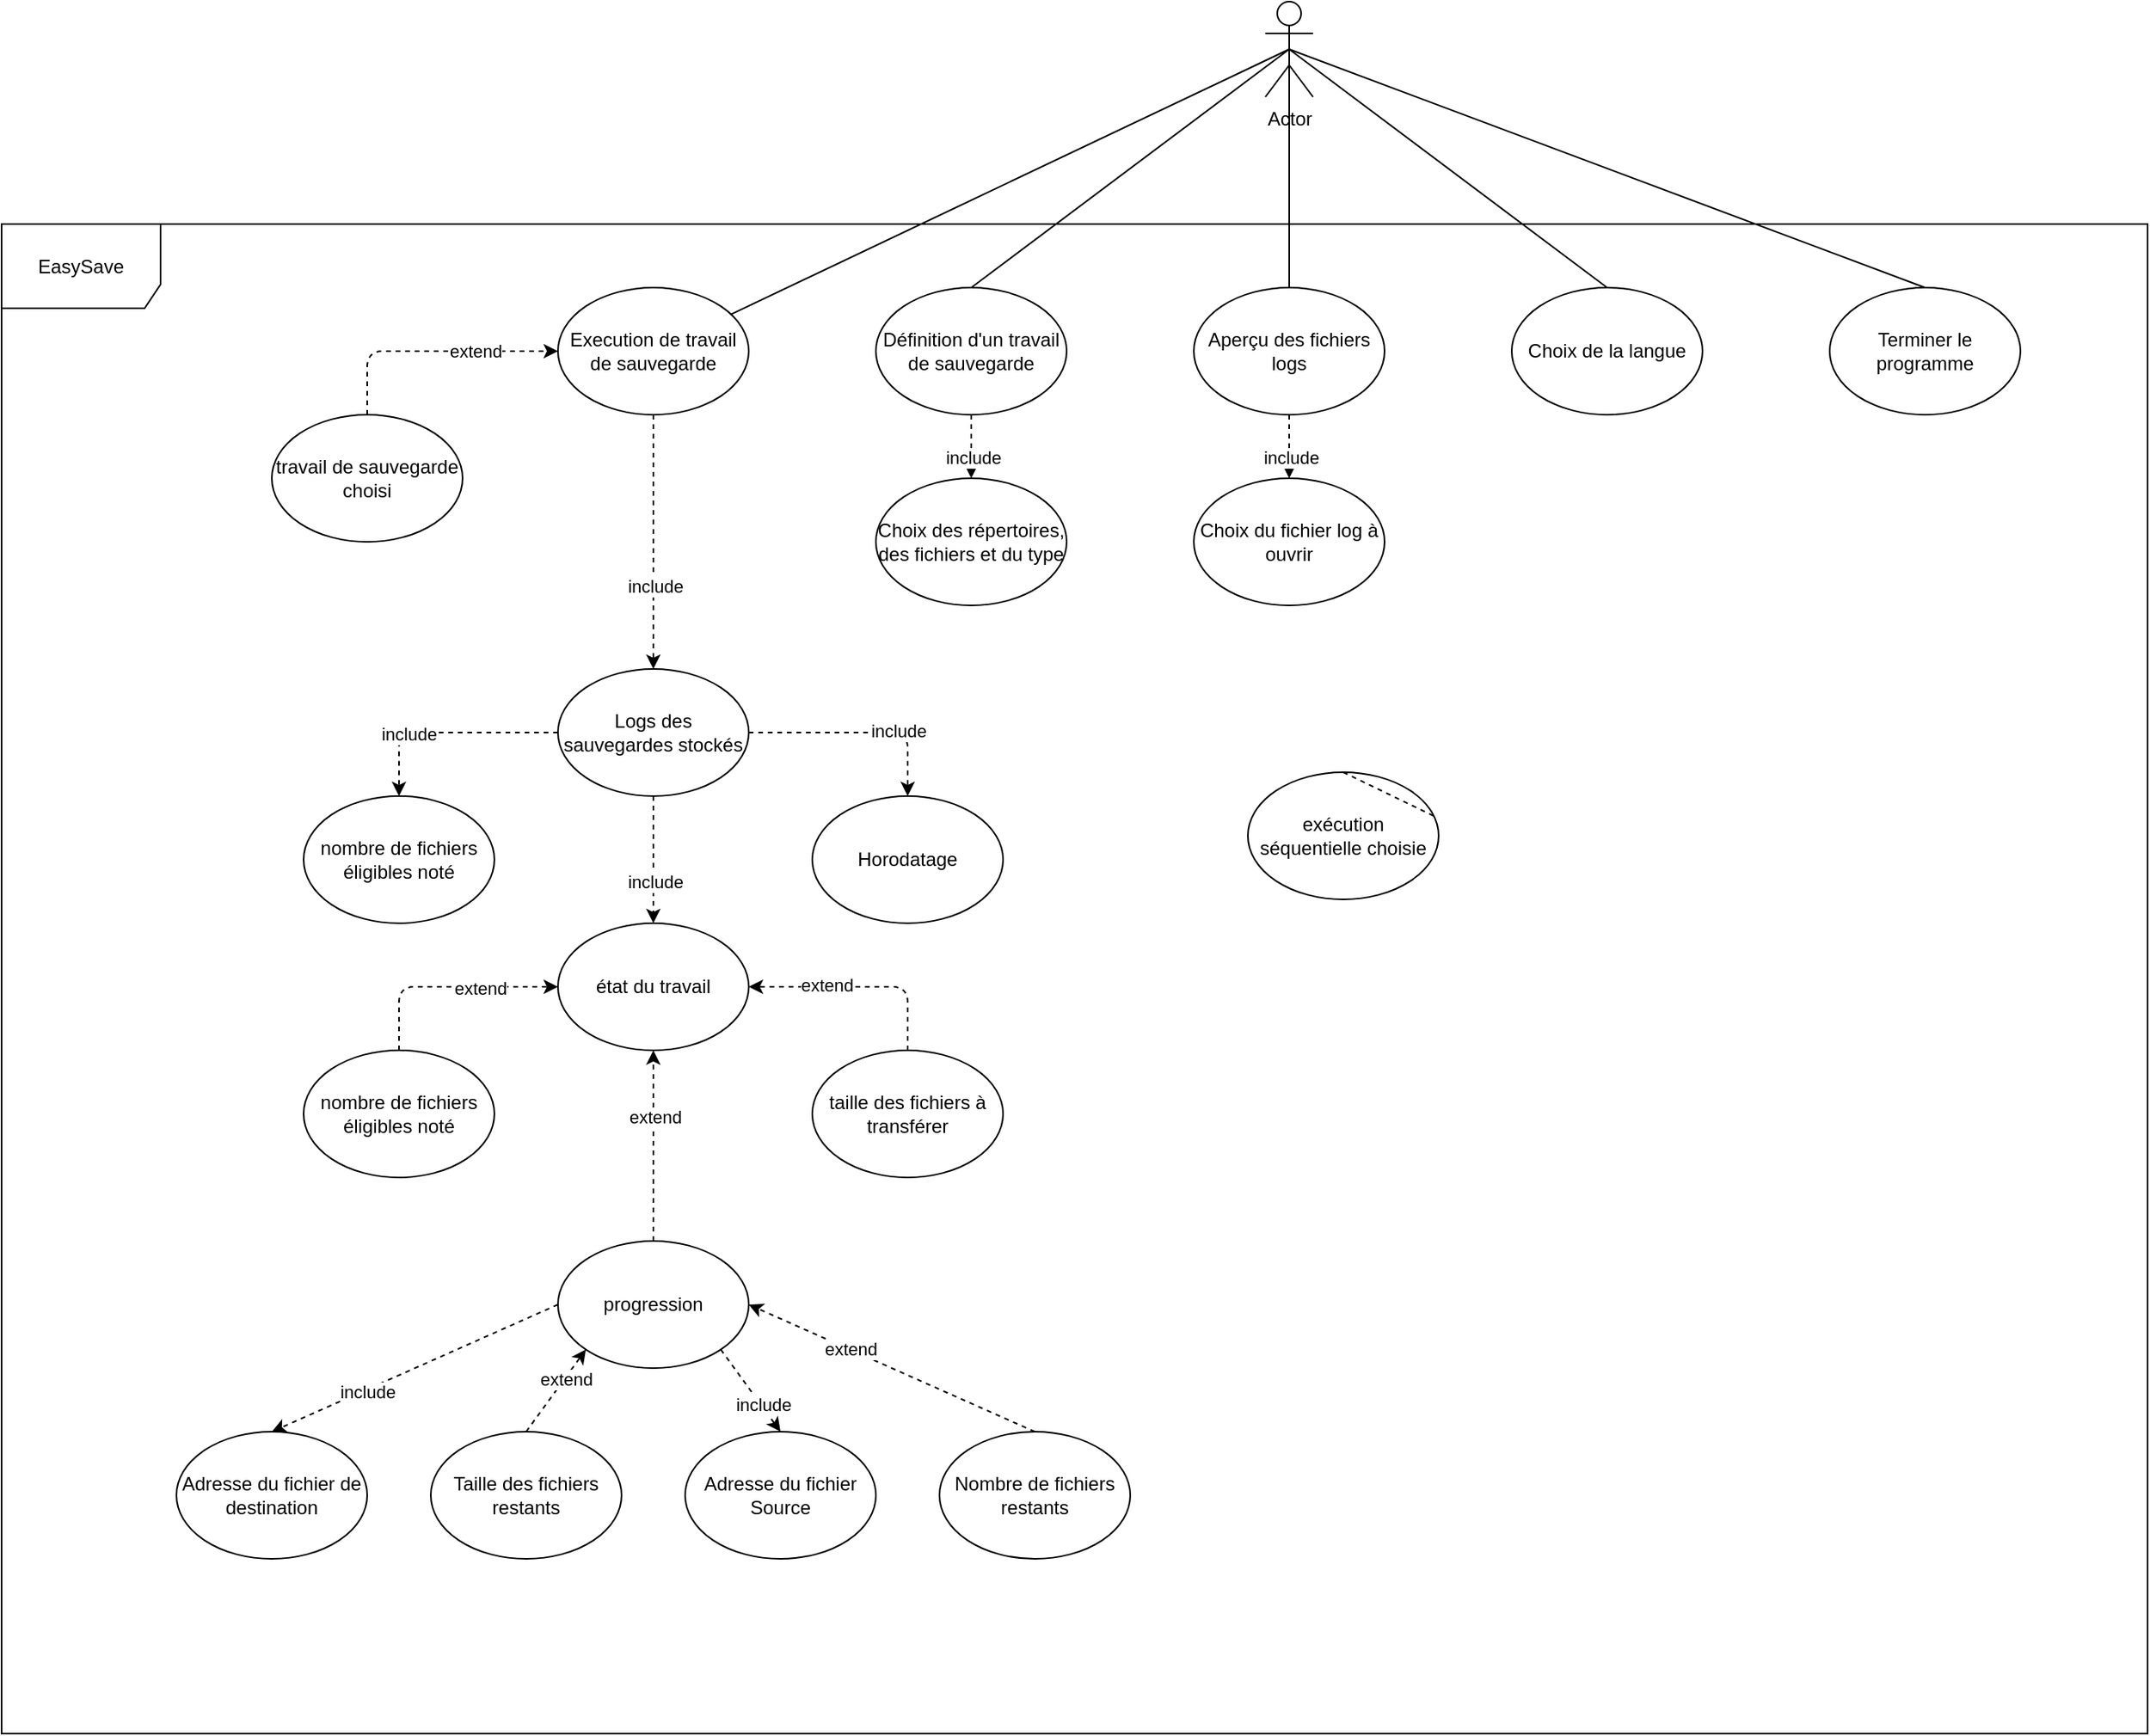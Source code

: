 <mxfile version="20.3.0" type="device"><diagram id="PEI1z6VASNMaP6OWY-YT" name="Page-1"><mxGraphModel dx="2249" dy="865" grid="1" gridSize="10" guides="1" tooltips="1" connect="1" arrows="1" fold="1" page="1" pageScale="1" pageWidth="827" pageHeight="1169" math="0" shadow="0"><root><mxCell id="0"/><mxCell id="1" parent="0"/><mxCell id="6cghmdJY8G3IrNBD7zmn-86" value="EasySave" style="shape=umlFrame;whiteSpace=wrap;html=1;width=100;height=53;" parent="1" vertex="1"><mxGeometry x="-430" y="160" width="1350" height="950" as="geometry"/></mxCell><mxCell id="6cghmdJY8G3IrNBD7zmn-1" value="Actor" style="shape=umlActor;verticalLabelPosition=bottom;verticalAlign=top;html=1;outlineConnect=0;" parent="1" vertex="1"><mxGeometry x="365" y="20" width="30" height="60" as="geometry"/></mxCell><mxCell id="6cghmdJY8G3IrNBD7zmn-5" value="Choix de la langue" style="ellipse;whiteSpace=wrap;html=1;" parent="1" vertex="1"><mxGeometry x="520" y="200" width="120" height="80" as="geometry"/></mxCell><mxCell id="6cghmdJY8G3IrNBD7zmn-6" value="" style="endArrow=none;html=1;exitX=0.5;exitY=0;exitDx=0;exitDy=0;entryX=0.5;entryY=0.5;entryDx=0;entryDy=0;entryPerimeter=0;" parent="1" source="6cghmdJY8G3IrNBD7zmn-5" target="6cghmdJY8G3IrNBD7zmn-1" edge="1"><mxGeometry width="50" height="50" relative="1" as="geometry"><mxPoint x="410" y="440" as="sourcePoint"/><mxPoint x="460" y="390" as="targetPoint"/></mxGeometry></mxCell><mxCell id="6cghmdJY8G3IrNBD7zmn-7" value="Execution de travail de sauvegarde" style="ellipse;whiteSpace=wrap;html=1;" parent="1" vertex="1"><mxGeometry x="-80" y="200" width="120" height="80" as="geometry"/></mxCell><mxCell id="6cghmdJY8G3IrNBD7zmn-8" value="" style="endArrow=none;html=1;entryX=0.5;entryY=0.5;entryDx=0;entryDy=0;entryPerimeter=0;" parent="1" source="6cghmdJY8G3IrNBD7zmn-7" target="6cghmdJY8G3IrNBD7zmn-1" edge="1"><mxGeometry width="50" height="50" relative="1" as="geometry"><mxPoint x="240" y="330" as="sourcePoint"/><mxPoint x="409" y="160" as="targetPoint"/></mxGeometry></mxCell><mxCell id="6cghmdJY8G3IrNBD7zmn-10" value="travail de sauvegarde choisi" style="ellipse;whiteSpace=wrap;html=1;" parent="1" vertex="1"><mxGeometry x="-260" y="280" width="120" height="80" as="geometry"/></mxCell><mxCell id="6cghmdJY8G3IrNBD7zmn-11" value="exécution séquentielle choisie" style="ellipse;whiteSpace=wrap;html=1;" parent="1" vertex="1"><mxGeometry x="354" y="505" width="120" height="80" as="geometry"/></mxCell><mxCell id="6cghmdJY8G3IrNBD7zmn-21" value="Logs des sauvegardes stockés" style="ellipse;whiteSpace=wrap;html=1;" parent="1" vertex="1"><mxGeometry x="-80" y="440" width="120" height="80" as="geometry"/></mxCell><mxCell id="6cghmdJY8G3IrNBD7zmn-24" value="" style="html=1;labelBackgroundColor=#ffffff;startArrow=none;startFill=0;startSize=6;endArrow=classic;endFill=1;endSize=6;jettySize=auto;orthogonalLoop=1;strokeWidth=1;dashed=1;fontSize=14;exitX=0.5;exitY=0;exitDx=0;exitDy=0;entryX=0;entryY=0.5;entryDx=0;entryDy=0;" parent="1" source="6cghmdJY8G3IrNBD7zmn-10" target="6cghmdJY8G3IrNBD7zmn-7" edge="1"><mxGeometry width="60" height="60" relative="1" as="geometry"><mxPoint x="400" y="490" as="sourcePoint"/><mxPoint x="460" y="430" as="targetPoint"/><Array as="points"><mxPoint x="-200" y="240"/></Array></mxGeometry></mxCell><mxCell id="6cghmdJY8G3IrNBD7zmn-27" value="extend" style="edgeLabel;html=1;align=center;verticalAlign=middle;resizable=0;points=[];" parent="6cghmdJY8G3IrNBD7zmn-24" vertex="1" connectable="0"><mxGeometry x="0.342" relative="1" as="geometry"><mxPoint as="offset"/></mxGeometry></mxCell><mxCell id="6cghmdJY8G3IrNBD7zmn-25" value="" style="html=1;labelBackgroundColor=#ffffff;startArrow=none;startFill=0;startSize=6;endArrow=classic;endFill=1;endSize=6;jettySize=auto;orthogonalLoop=1;strokeWidth=1;dashed=1;fontSize=14;exitX=0.5;exitY=1;exitDx=0;exitDy=0;entryX=0.5;entryY=0;entryDx=0;entryDy=0;" parent="1" source="6cghmdJY8G3IrNBD7zmn-7" target="6cghmdJY8G3IrNBD7zmn-21" edge="1"><mxGeometry width="60" height="60" relative="1" as="geometry"><mxPoint x="410" y="500" as="sourcePoint"/><mxPoint x="470" y="440" as="targetPoint"/></mxGeometry></mxCell><mxCell id="6cghmdJY8G3IrNBD7zmn-29" value="include" style="edgeLabel;html=1;align=center;verticalAlign=middle;resizable=0;points=[];" parent="6cghmdJY8G3IrNBD7zmn-25" vertex="1" connectable="0"><mxGeometry x="0.344" y="1" relative="1" as="geometry"><mxPoint as="offset"/></mxGeometry></mxCell><mxCell id="6cghmdJY8G3IrNBD7zmn-34" value="état du travail" style="ellipse;whiteSpace=wrap;html=1;" parent="1" vertex="1"><mxGeometry x="-80" y="600" width="120" height="80" as="geometry"/></mxCell><mxCell id="6cghmdJY8G3IrNBD7zmn-46" value="" style="html=1;labelBackgroundColor=#ffffff;startArrow=none;startFill=0;startSize=6;endArrow=classic;endFill=1;endSize=6;jettySize=auto;orthogonalLoop=1;strokeWidth=1;dashed=1;fontSize=14;exitX=0.5;exitY=1;exitDx=0;exitDy=0;entryX=0.5;entryY=0;entryDx=0;entryDy=0;" parent="1" source="6cghmdJY8G3IrNBD7zmn-21" target="6cghmdJY8G3IrNBD7zmn-34" edge="1"><mxGeometry width="60" height="60" relative="1" as="geometry"><mxPoint x="60" y="730" as="sourcePoint"/><mxPoint x="70" y="640" as="targetPoint"/><Array as="points"/></mxGeometry></mxCell><mxCell id="6cghmdJY8G3IrNBD7zmn-47" value="include" style="edgeLabel;html=1;align=center;verticalAlign=middle;resizable=0;points=[];" parent="6cghmdJY8G3IrNBD7zmn-46" vertex="1" connectable="0"><mxGeometry x="0.344" y="1" relative="1" as="geometry"><mxPoint as="offset"/></mxGeometry></mxCell><mxCell id="6cghmdJY8G3IrNBD7zmn-48" value="nombre de fichiers éligibles noté" style="ellipse;whiteSpace=wrap;html=1;" parent="1" vertex="1"><mxGeometry x="-240" y="520" width="120" height="80" as="geometry"/></mxCell><mxCell id="6cghmdJY8G3IrNBD7zmn-50" value="Horodatage" style="ellipse;whiteSpace=wrap;html=1;" parent="1" vertex="1"><mxGeometry x="80" y="520" width="120" height="80" as="geometry"/></mxCell><mxCell id="6cghmdJY8G3IrNBD7zmn-52" value="nombre de fichiers éligibles noté" style="ellipse;whiteSpace=wrap;html=1;" parent="1" vertex="1"><mxGeometry x="-240" y="680" width="120" height="80" as="geometry"/></mxCell><mxCell id="6cghmdJY8G3IrNBD7zmn-53" value="" style="html=1;labelBackgroundColor=#ffffff;startArrow=none;startFill=0;startSize=6;endArrow=classic;endFill=1;endSize=6;jettySize=auto;orthogonalLoop=1;strokeWidth=1;dashed=1;fontSize=14;entryX=0.5;entryY=0;entryDx=0;entryDy=0;exitX=1;exitY=0.5;exitDx=0;exitDy=0;" parent="1" source="6cghmdJY8G3IrNBD7zmn-21" target="6cghmdJY8G3IrNBD7zmn-50" edge="1"><mxGeometry width="60" height="60" relative="1" as="geometry"><mxPoint x="180" y="790" as="sourcePoint"/><mxPoint x="80" y="650" as="targetPoint"/><Array as="points"><mxPoint x="140" y="480"/></Array></mxGeometry></mxCell><mxCell id="6cghmdJY8G3IrNBD7zmn-54" value="include" style="edgeLabel;html=1;align=center;verticalAlign=middle;resizable=0;points=[];" parent="6cghmdJY8G3IrNBD7zmn-53" vertex="1" connectable="0"><mxGeometry x="0.344" y="1" relative="1" as="geometry"><mxPoint as="offset"/></mxGeometry></mxCell><mxCell id="6cghmdJY8G3IrNBD7zmn-58" value="" style="html=1;labelBackgroundColor=#ffffff;startArrow=none;startFill=0;startSize=6;endArrow=classic;endFill=1;endSize=6;jettySize=auto;orthogonalLoop=1;strokeWidth=1;dashed=1;fontSize=14;exitX=0;exitY=0.5;exitDx=0;exitDy=0;entryX=0.5;entryY=0;entryDx=0;entryDy=0;" parent="1" source="6cghmdJY8G3IrNBD7zmn-21" target="6cghmdJY8G3IrNBD7zmn-48" edge="1"><mxGeometry width="60" height="60" relative="1" as="geometry"><mxPoint x="159.5" y="730" as="sourcePoint"/><mxPoint x="159.5" y="640" as="targetPoint"/><Array as="points"><mxPoint x="-180" y="480"/></Array></mxGeometry></mxCell><mxCell id="6cghmdJY8G3IrNBD7zmn-59" value="include" style="edgeLabel;html=1;align=center;verticalAlign=middle;resizable=0;points=[];" parent="6cghmdJY8G3IrNBD7zmn-58" vertex="1" connectable="0"><mxGeometry x="0.344" y="1" relative="1" as="geometry"><mxPoint as="offset"/></mxGeometry></mxCell><mxCell id="6cghmdJY8G3IrNBD7zmn-60" value="taille des fichiers à transférer" style="ellipse;whiteSpace=wrap;html=1;" parent="1" vertex="1"><mxGeometry x="80" y="680" width="120" height="80" as="geometry"/></mxCell><mxCell id="6cghmdJY8G3IrNBD7zmn-61" value="progression" style="ellipse;whiteSpace=wrap;html=1;" parent="1" vertex="1"><mxGeometry x="-80" y="800" width="120" height="80" as="geometry"/></mxCell><mxCell id="6cghmdJY8G3IrNBD7zmn-62" value="" style="html=1;labelBackgroundColor=#ffffff;startArrow=none;startFill=0;startSize=6;endArrow=classic;endFill=1;endSize=6;jettySize=auto;orthogonalLoop=1;strokeWidth=1;dashed=1;fontSize=14;exitX=0.5;exitY=0;exitDx=0;exitDy=0;entryX=0;entryY=0.5;entryDx=0;entryDy=0;" parent="1" source="6cghmdJY8G3IrNBD7zmn-52" target="6cghmdJY8G3IrNBD7zmn-34" edge="1"><mxGeometry width="60" height="60" relative="1" as="geometry"><mxPoint x="240" y="916.72" as="sourcePoint"/><mxPoint x="191.426" y="820.004" as="targetPoint"/><Array as="points"><mxPoint x="-180" y="640"/></Array></mxGeometry></mxCell><mxCell id="6cghmdJY8G3IrNBD7zmn-63" value="extend" style="edgeLabel;html=1;align=center;verticalAlign=middle;resizable=0;points=[];" parent="6cghmdJY8G3IrNBD7zmn-62" vertex="1" connectable="0"><mxGeometry x="0.297" y="-1" relative="1" as="geometry"><mxPoint as="offset"/></mxGeometry></mxCell><mxCell id="6cghmdJY8G3IrNBD7zmn-64" value="" style="html=1;labelBackgroundColor=#ffffff;startArrow=none;startFill=0;startSize=6;endArrow=classic;endFill=1;endSize=6;jettySize=auto;orthogonalLoop=1;strokeWidth=1;dashed=1;fontSize=14;exitX=0.5;exitY=0;exitDx=0;exitDy=0;entryX=1;entryY=0.5;entryDx=0;entryDy=0;" parent="1" source="6cghmdJY8G3IrNBD7zmn-60" target="6cghmdJY8G3IrNBD7zmn-34" edge="1"><mxGeometry width="60" height="60" relative="1" as="geometry"><mxPoint x="423.29" y="926.72" as="sourcePoint"/><mxPoint x="374.716" y="830.004" as="targetPoint"/><Array as="points"><mxPoint x="140" y="640"/></Array></mxGeometry></mxCell><mxCell id="6cghmdJY8G3IrNBD7zmn-65" value="extend" style="edgeLabel;html=1;align=center;verticalAlign=middle;resizable=0;points=[];" parent="6cghmdJY8G3IrNBD7zmn-64" vertex="1" connectable="0"><mxGeometry x="0.297" y="-1" relative="1" as="geometry"><mxPoint as="offset"/></mxGeometry></mxCell><mxCell id="6cghmdJY8G3IrNBD7zmn-66" value="" style="html=1;labelBackgroundColor=#ffffff;startArrow=none;startFill=0;startSize=6;endArrow=classic;endFill=1;endSize=6;jettySize=auto;orthogonalLoop=1;strokeWidth=1;dashed=1;fontSize=14;entryX=0.5;entryY=1;entryDx=0;entryDy=0;" parent="1" source="6cghmdJY8G3IrNBD7zmn-61" target="6cghmdJY8G3IrNBD7zmn-34" edge="1"><mxGeometry width="60" height="60" relative="1" as="geometry"><mxPoint x="748.57" y="926.72" as="sourcePoint"/><mxPoint x="699.996" y="830.004" as="targetPoint"/></mxGeometry></mxCell><mxCell id="6cghmdJY8G3IrNBD7zmn-67" value="extend" style="edgeLabel;html=1;align=center;verticalAlign=middle;resizable=0;points=[];" parent="6cghmdJY8G3IrNBD7zmn-66" vertex="1" connectable="0"><mxGeometry x="0.297" y="-1" relative="1" as="geometry"><mxPoint as="offset"/></mxGeometry></mxCell><mxCell id="6cghmdJY8G3IrNBD7zmn-70" value="Taille des fichiers restants" style="ellipse;whiteSpace=wrap;html=1;" parent="1" vertex="1"><mxGeometry x="-160" y="920" width="120" height="80" as="geometry"/></mxCell><mxCell id="6cghmdJY8G3IrNBD7zmn-71" value="Nombre de fichiers restants" style="ellipse;whiteSpace=wrap;html=1;" parent="1" vertex="1"><mxGeometry x="160" y="920" width="120" height="80" as="geometry"/></mxCell><mxCell id="6cghmdJY8G3IrNBD7zmn-72" value="Adresse du fichier Source" style="ellipse;whiteSpace=wrap;html=1;" parent="1" vertex="1"><mxGeometry y="920" width="120" height="80" as="geometry"/></mxCell><mxCell id="6cghmdJY8G3IrNBD7zmn-73" value="Adresse du fichier de destination" style="ellipse;whiteSpace=wrap;html=1;" parent="1" vertex="1"><mxGeometry x="-320" y="920" width="120" height="80" as="geometry"/></mxCell><mxCell id="6cghmdJY8G3IrNBD7zmn-74" value="" style="html=1;labelBackgroundColor=#ffffff;startArrow=none;startFill=0;startSize=6;endArrow=classic;endFill=1;endSize=6;jettySize=auto;orthogonalLoop=1;strokeWidth=1;dashed=1;fontSize=14;entryX=1;entryY=0.5;entryDx=0;entryDy=0;exitX=0.5;exitY=0;exitDx=0;exitDy=0;" parent="1" source="6cghmdJY8G3IrNBD7zmn-71" target="6cghmdJY8G3IrNBD7zmn-61" edge="1"><mxGeometry width="60" height="60" relative="1" as="geometry"><mxPoint x="654.347" y="944.044" as="sourcePoint"/><mxPoint x="451.426" y="828.284" as="targetPoint"/></mxGeometry></mxCell><mxCell id="6cghmdJY8G3IrNBD7zmn-75" value="extend" style="edgeLabel;html=1;align=center;verticalAlign=middle;resizable=0;points=[];" parent="6cghmdJY8G3IrNBD7zmn-74" vertex="1" connectable="0"><mxGeometry x="0.297" y="-1" relative="1" as="geometry"><mxPoint as="offset"/></mxGeometry></mxCell><mxCell id="6cghmdJY8G3IrNBD7zmn-78" value="" style="html=1;labelBackgroundColor=#ffffff;startArrow=none;startFill=0;startSize=6;endArrow=classic;endFill=1;endSize=6;jettySize=auto;orthogonalLoop=1;strokeWidth=1;dashed=1;fontSize=14;entryX=0;entryY=1;entryDx=0;entryDy=0;exitX=0.5;exitY=0;exitDx=0;exitDy=0;" parent="1" source="6cghmdJY8G3IrNBD7zmn-70" target="6cghmdJY8G3IrNBD7zmn-61" edge="1"><mxGeometry width="60" height="60" relative="1" as="geometry"><mxPoint x="870" y="720" as="sourcePoint"/><mxPoint x="770" y="980" as="targetPoint"/></mxGeometry></mxCell><mxCell id="6cghmdJY8G3IrNBD7zmn-79" value="extend" style="edgeLabel;html=1;align=center;verticalAlign=middle;resizable=0;points=[];" parent="6cghmdJY8G3IrNBD7zmn-78" vertex="1" connectable="0"><mxGeometry x="0.297" y="-1" relative="1" as="geometry"><mxPoint as="offset"/></mxGeometry></mxCell><mxCell id="6cghmdJY8G3IrNBD7zmn-82" value="" style="html=1;labelBackgroundColor=#ffffff;startArrow=none;startFill=0;startSize=6;endArrow=classic;endFill=1;endSize=6;jettySize=auto;orthogonalLoop=1;strokeWidth=1;dashed=1;fontSize=14;exitX=0;exitY=0.5;exitDx=0;exitDy=0;entryX=0.5;entryY=0;entryDx=0;entryDy=0;" parent="1" source="6cghmdJY8G3IrNBD7zmn-61" target="6cghmdJY8G3IrNBD7zmn-73" edge="1"><mxGeometry width="60" height="60" relative="1" as="geometry"><mxPoint x="409" y="410" as="sourcePoint"/><mxPoint x="409" y="590" as="targetPoint"/></mxGeometry></mxCell><mxCell id="6cghmdJY8G3IrNBD7zmn-83" value="include" style="edgeLabel;html=1;align=center;verticalAlign=middle;resizable=0;points=[];" parent="6cghmdJY8G3IrNBD7zmn-82" vertex="1" connectable="0"><mxGeometry x="0.344" y="1" relative="1" as="geometry"><mxPoint as="offset"/></mxGeometry></mxCell><mxCell id="6cghmdJY8G3IrNBD7zmn-84" value="" style="html=1;labelBackgroundColor=#ffffff;startArrow=none;startFill=0;startSize=6;endArrow=classic;endFill=1;endSize=6;jettySize=auto;orthogonalLoop=1;strokeWidth=1;dashed=1;fontSize=14;exitX=1;exitY=1;exitDx=0;exitDy=0;entryX=0.5;entryY=0;entryDx=0;entryDy=0;" parent="1" source="6cghmdJY8G3IrNBD7zmn-61" target="6cghmdJY8G3IrNBD7zmn-72" edge="1"><mxGeometry width="60" height="60" relative="1" as="geometry"><mxPoint x="419" y="420" as="sourcePoint"/><mxPoint x="419" y="600" as="targetPoint"/></mxGeometry></mxCell><mxCell id="6cghmdJY8G3IrNBD7zmn-85" value="include" style="edgeLabel;html=1;align=center;verticalAlign=middle;resizable=0;points=[];" parent="6cghmdJY8G3IrNBD7zmn-84" vertex="1" connectable="0"><mxGeometry x="0.344" y="1" relative="1" as="geometry"><mxPoint as="offset"/></mxGeometry></mxCell><mxCell id="8XUapYLmoZos559QEV3k-3" value="Définition d'un travail de sauvegarde" style="ellipse;whiteSpace=wrap;html=1;" parent="1" vertex="1"><mxGeometry x="120" y="200" width="120" height="80" as="geometry"/></mxCell><mxCell id="8XUapYLmoZos559QEV3k-4" value="" style="endArrow=none;html=1;exitX=0.5;exitY=0;exitDx=0;exitDy=0;entryX=0.5;entryY=0.5;entryDx=0;entryDy=0;entryPerimeter=0;" parent="1" source="8XUapYLmoZos559QEV3k-3" target="6cghmdJY8G3IrNBD7zmn-1" edge="1"><mxGeometry width="50" height="50" relative="1" as="geometry"><mxPoint x="730" y="260" as="sourcePoint"/><mxPoint x="899" y="-10" as="targetPoint"/></mxGeometry></mxCell><mxCell id="8XUapYLmoZos559QEV3k-5" value="" style="html=1;labelBackgroundColor=#ffffff;startArrow=none;startFill=0;startSize=6;endArrow=classic;endFill=1;endSize=6;jettySize=auto;orthogonalLoop=1;strokeWidth=1;dashed=1;fontSize=14;exitX=0.5;exitY=1;exitDx=0;exitDy=0;" parent="1" source="8XUapYLmoZos559QEV3k-3" target="6cghmdJY8G3IrNBD7zmn-18" edge="1"><mxGeometry width="60" height="60" relative="1" as="geometry"><mxPoint x="520" y="240" as="sourcePoint"/><mxPoint x="520" y="420" as="targetPoint"/></mxGeometry></mxCell><mxCell id="8XUapYLmoZos559QEV3k-6" value="include" style="edgeLabel;html=1;align=center;verticalAlign=middle;resizable=0;points=[];" parent="8XUapYLmoZos559QEV3k-5" vertex="1" connectable="0"><mxGeometry x="0.344" y="1" relative="1" as="geometry"><mxPoint as="offset"/></mxGeometry></mxCell><mxCell id="8XUapYLmoZos559QEV3k-7" value="Aperçu des fichiers logs" style="ellipse;whiteSpace=wrap;html=1;" parent="1" vertex="1"><mxGeometry x="320" y="200" width="120" height="80" as="geometry"/></mxCell><mxCell id="8XUapYLmoZos559QEV3k-8" value="" style="endArrow=none;html=1;exitX=0.5;exitY=0;exitDx=0;exitDy=0;entryX=0.5;entryY=0.5;entryDx=0;entryDy=0;entryPerimeter=0;" parent="1" source="8XUapYLmoZos559QEV3k-7" target="6cghmdJY8G3IrNBD7zmn-1" edge="1"><mxGeometry width="50" height="50" relative="1" as="geometry"><mxPoint x="90" y="335" as="sourcePoint"/><mxPoint x="259" y="65" as="targetPoint"/></mxGeometry></mxCell><mxCell id="8XUapYLmoZos559QEV3k-9" value="" style="html=1;labelBackgroundColor=#ffffff;startArrow=none;startFill=0;startSize=6;endArrow=classic;endFill=1;endSize=6;jettySize=auto;orthogonalLoop=1;strokeWidth=1;dashed=1;fontSize=14;exitX=0.5;exitY=1;exitDx=0;exitDy=0;entryX=0.5;entryY=0;entryDx=0;entryDy=0;" parent="1" source="8XUapYLmoZos559QEV3k-7" target="8XUapYLmoZos559QEV3k-11" edge="1"><mxGeometry width="60" height="60" relative="1" as="geometry"><mxPoint x="30" y="240" as="sourcePoint"/><mxPoint x="30" y="300" as="targetPoint"/></mxGeometry></mxCell><mxCell id="8XUapYLmoZos559QEV3k-10" value="include" style="edgeLabel;html=1;align=center;verticalAlign=middle;resizable=0;points=[];" parent="8XUapYLmoZos559QEV3k-9" vertex="1" connectable="0"><mxGeometry x="0.344" y="1" relative="1" as="geometry"><mxPoint as="offset"/></mxGeometry></mxCell><mxCell id="8XUapYLmoZos559QEV3k-11" value="Choix du fichier log à ouvrir" style="ellipse;whiteSpace=wrap;html=1;" parent="1" vertex="1"><mxGeometry x="320" y="320" width="120" height="80" as="geometry"/></mxCell><mxCell id="CNZ7sX_ONZphPAgCfc_s-1" value="Terminer le programme" style="ellipse;whiteSpace=wrap;html=1;" vertex="1" parent="1"><mxGeometry x="720" y="200" width="120" height="80" as="geometry"/></mxCell><mxCell id="CNZ7sX_ONZphPAgCfc_s-2" value="" style="endArrow=none;html=1;exitX=0.5;exitY=0;exitDx=0;exitDy=0;" edge="1" parent="1" source="CNZ7sX_ONZphPAgCfc_s-1"><mxGeometry width="50" height="50" relative="1" as="geometry"><mxPoint x="721" y="230" as="sourcePoint"/><mxPoint x="380" y="50" as="targetPoint"/></mxGeometry></mxCell><mxCell id="6cghmdJY8G3IrNBD7zmn-18" value="Choix des répertoires, des fichiers et du type" style="ellipse;whiteSpace=wrap;html=1;" parent="1" vertex="1"><mxGeometry x="120" y="320" width="120" height="80" as="geometry"/></mxCell><mxCell id="CNZ7sX_ONZphPAgCfc_s-3" value="" style="html=1;labelBackgroundColor=#ffffff;startArrow=none;startFill=0;startSize=6;endArrow=none;endFill=1;endSize=6;jettySize=auto;orthogonalLoop=1;strokeWidth=1;dashed=1;fontSize=14;exitX=0.5;exitY=0;exitDx=0;exitDy=0;entryX=0.983;entryY=0.35;entryDx=0;entryDy=0;entryPerimeter=0;" edge="1" parent="1" source="6cghmdJY8G3IrNBD7zmn-11" target="6cghmdJY8G3IrNBD7zmn-11"><mxGeometry width="60" height="60" relative="1" as="geometry"><mxPoint x="490" y="485" as="sourcePoint"/><mxPoint x="22.426" y="268.284" as="targetPoint"/></mxGeometry></mxCell></root></mxGraphModel></diagram></mxfile>